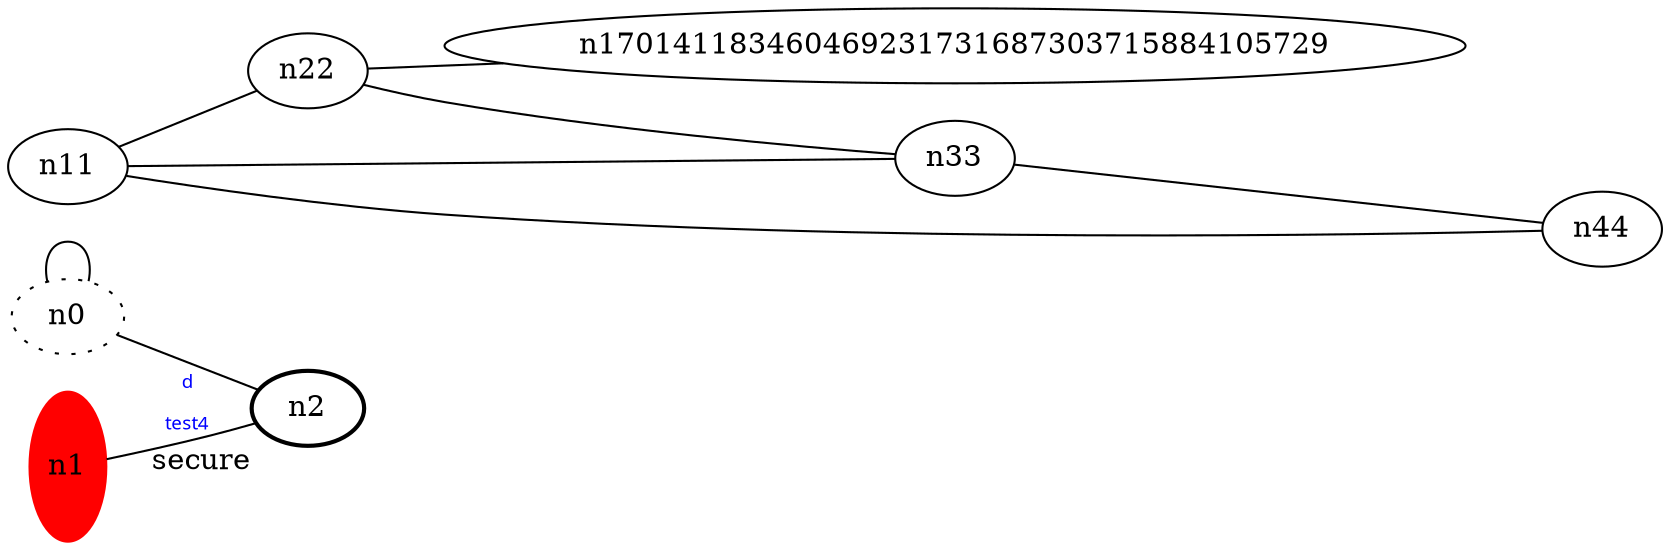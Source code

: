 graph test4 {
	rankdir=LR;
	fontcolor=blue; /* c1144721402560733541277362419; c1; c0 -- c7 */
	n0 [style=dotted, fillcolor="#123456"]; // c2; c3; c2 -- c3
	n1 [height=1, width=0, color=red, style=filled];
	n2 [style=bold, xlabel="secure"];
	n0 -- n0 -- n2[ style=dashed];
	n1 -- n2 [fontname="comic sans", label="d\n\l\G", fontcolor=blue, fontsize=9];
	n11 -- n22;
	n11 -- n33;
	n11 -- n44;
	n22 -- n33;
	n22 -- n170141183460469231731687303715884105729;
	n33 -- n44;
}
